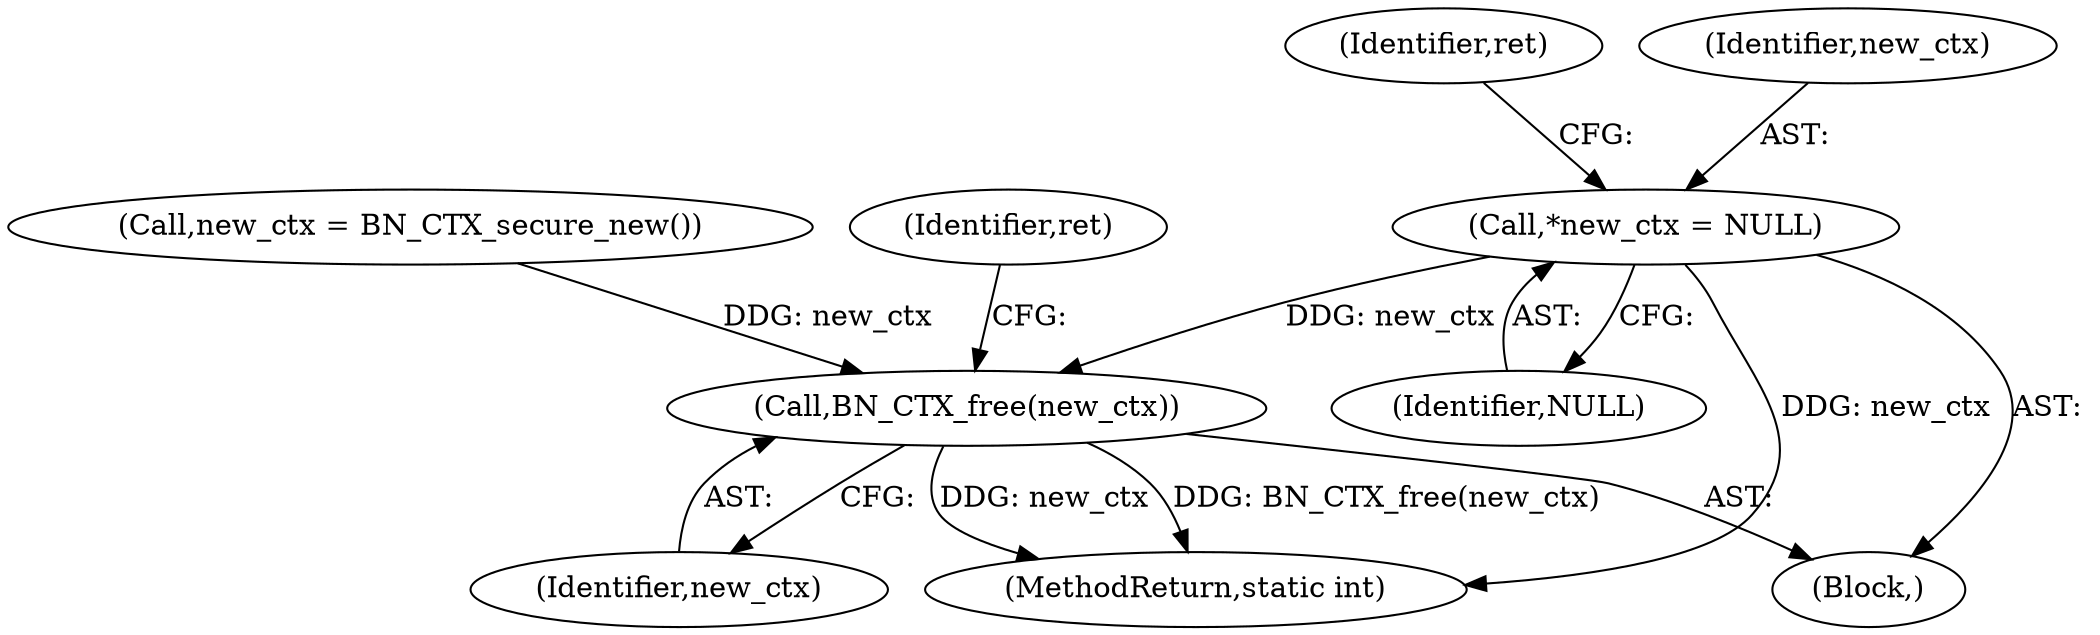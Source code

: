 digraph "0_openssl_56fb454d281a023b3f950d969693553d3f3ceea1@pointer" {
"1000138" [label="(Call,*new_ctx = NULL)"];
"1000495" [label="(Call,BN_CTX_free(new_ctx))"];
"1000143" [label="(Identifier,ret)"];
"1000498" [label="(Identifier,ret)"];
"1000139" [label="(Identifier,new_ctx)"];
"1000114" [label="(Block,)"];
"1000140" [label="(Identifier,NULL)"];
"1000138" [label="(Call,*new_ctx = NULL)"];
"1000499" [label="(MethodReturn,static int)"];
"1000153" [label="(Call,new_ctx = BN_CTX_secure_new())"];
"1000495" [label="(Call,BN_CTX_free(new_ctx))"];
"1000496" [label="(Identifier,new_ctx)"];
"1000138" -> "1000114"  [label="AST: "];
"1000138" -> "1000140"  [label="CFG: "];
"1000139" -> "1000138"  [label="AST: "];
"1000140" -> "1000138"  [label="AST: "];
"1000143" -> "1000138"  [label="CFG: "];
"1000138" -> "1000499"  [label="DDG: new_ctx"];
"1000138" -> "1000495"  [label="DDG: new_ctx"];
"1000495" -> "1000114"  [label="AST: "];
"1000495" -> "1000496"  [label="CFG: "];
"1000496" -> "1000495"  [label="AST: "];
"1000498" -> "1000495"  [label="CFG: "];
"1000495" -> "1000499"  [label="DDG: new_ctx"];
"1000495" -> "1000499"  [label="DDG: BN_CTX_free(new_ctx)"];
"1000153" -> "1000495"  [label="DDG: new_ctx"];
}
